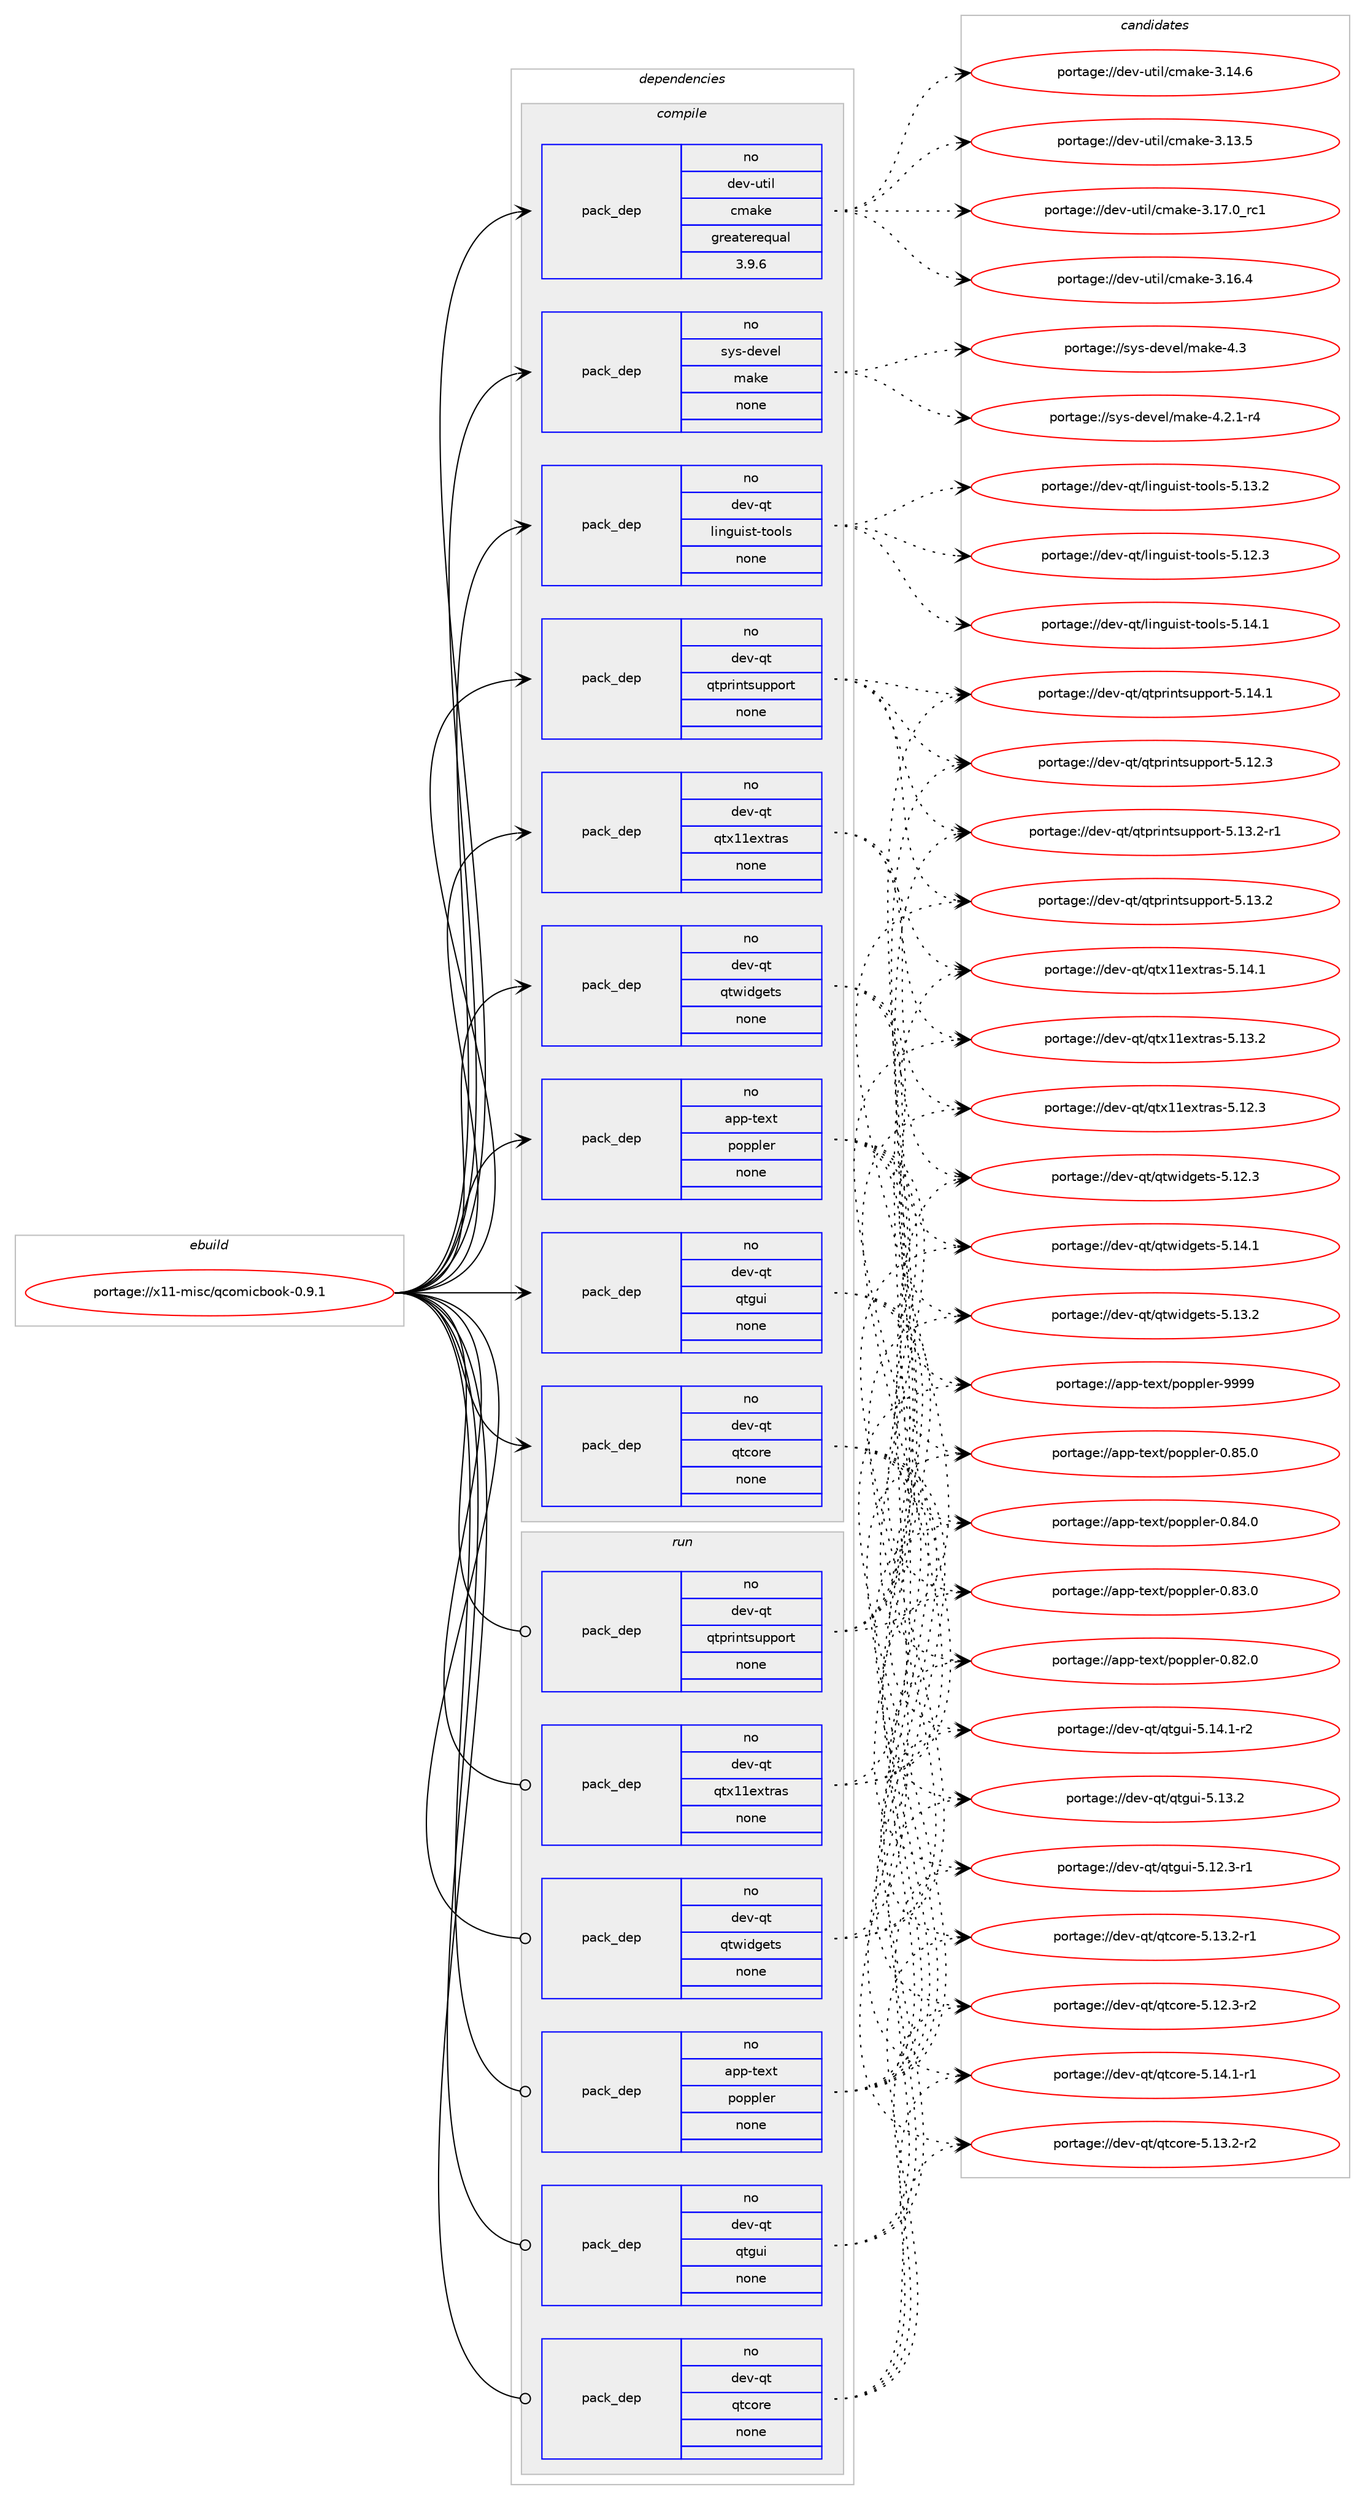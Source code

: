 digraph prolog {

# *************
# Graph options
# *************

newrank=true;
concentrate=true;
compound=true;
graph [rankdir=LR,fontname=Helvetica,fontsize=10,ranksep=1.5];#, ranksep=2.5, nodesep=0.2];
edge  [arrowhead=vee];
node  [fontname=Helvetica,fontsize=10];

# **********
# The ebuild
# **********

subgraph cluster_leftcol {
color=gray;
rank=same;
label=<<i>ebuild</i>>;
id [label="portage://x11-misc/qcomicbook-0.9.1", color=red, width=4, href="../x11-misc/qcomicbook-0.9.1.svg"];
}

# ****************
# The dependencies
# ****************

subgraph cluster_midcol {
color=gray;
label=<<i>dependencies</i>>;
subgraph cluster_compile {
fillcolor="#eeeeee";
style=filled;
label=<<i>compile</i>>;
subgraph pack11106 {
dependency13165 [label=<<TABLE BORDER="0" CELLBORDER="1" CELLSPACING="0" CELLPADDING="4" WIDTH="220"><TR><TD ROWSPAN="6" CELLPADDING="30">pack_dep</TD></TR><TR><TD WIDTH="110">no</TD></TR><TR><TD>app-text</TD></TR><TR><TD>poppler</TD></TR><TR><TD>none</TD></TR><TR><TD></TD></TR></TABLE>>, shape=none, color=blue];
}
id:e -> dependency13165:w [weight=20,style="solid",arrowhead="vee"];
subgraph pack11107 {
dependency13166 [label=<<TABLE BORDER="0" CELLBORDER="1" CELLSPACING="0" CELLPADDING="4" WIDTH="220"><TR><TD ROWSPAN="6" CELLPADDING="30">pack_dep</TD></TR><TR><TD WIDTH="110">no</TD></TR><TR><TD>dev-qt</TD></TR><TR><TD>linguist-tools</TD></TR><TR><TD>none</TD></TR><TR><TD></TD></TR></TABLE>>, shape=none, color=blue];
}
id:e -> dependency13166:w [weight=20,style="solid",arrowhead="vee"];
subgraph pack11108 {
dependency13167 [label=<<TABLE BORDER="0" CELLBORDER="1" CELLSPACING="0" CELLPADDING="4" WIDTH="220"><TR><TD ROWSPAN="6" CELLPADDING="30">pack_dep</TD></TR><TR><TD WIDTH="110">no</TD></TR><TR><TD>dev-qt</TD></TR><TR><TD>qtcore</TD></TR><TR><TD>none</TD></TR><TR><TD></TD></TR></TABLE>>, shape=none, color=blue];
}
id:e -> dependency13167:w [weight=20,style="solid",arrowhead="vee"];
subgraph pack11109 {
dependency13168 [label=<<TABLE BORDER="0" CELLBORDER="1" CELLSPACING="0" CELLPADDING="4" WIDTH="220"><TR><TD ROWSPAN="6" CELLPADDING="30">pack_dep</TD></TR><TR><TD WIDTH="110">no</TD></TR><TR><TD>dev-qt</TD></TR><TR><TD>qtgui</TD></TR><TR><TD>none</TD></TR><TR><TD></TD></TR></TABLE>>, shape=none, color=blue];
}
id:e -> dependency13168:w [weight=20,style="solid",arrowhead="vee"];
subgraph pack11110 {
dependency13169 [label=<<TABLE BORDER="0" CELLBORDER="1" CELLSPACING="0" CELLPADDING="4" WIDTH="220"><TR><TD ROWSPAN="6" CELLPADDING="30">pack_dep</TD></TR><TR><TD WIDTH="110">no</TD></TR><TR><TD>dev-qt</TD></TR><TR><TD>qtprintsupport</TD></TR><TR><TD>none</TD></TR><TR><TD></TD></TR></TABLE>>, shape=none, color=blue];
}
id:e -> dependency13169:w [weight=20,style="solid",arrowhead="vee"];
subgraph pack11111 {
dependency13170 [label=<<TABLE BORDER="0" CELLBORDER="1" CELLSPACING="0" CELLPADDING="4" WIDTH="220"><TR><TD ROWSPAN="6" CELLPADDING="30">pack_dep</TD></TR><TR><TD WIDTH="110">no</TD></TR><TR><TD>dev-qt</TD></TR><TR><TD>qtwidgets</TD></TR><TR><TD>none</TD></TR><TR><TD></TD></TR></TABLE>>, shape=none, color=blue];
}
id:e -> dependency13170:w [weight=20,style="solid",arrowhead="vee"];
subgraph pack11112 {
dependency13171 [label=<<TABLE BORDER="0" CELLBORDER="1" CELLSPACING="0" CELLPADDING="4" WIDTH="220"><TR><TD ROWSPAN="6" CELLPADDING="30">pack_dep</TD></TR><TR><TD WIDTH="110">no</TD></TR><TR><TD>dev-qt</TD></TR><TR><TD>qtx11extras</TD></TR><TR><TD>none</TD></TR><TR><TD></TD></TR></TABLE>>, shape=none, color=blue];
}
id:e -> dependency13171:w [weight=20,style="solid",arrowhead="vee"];
subgraph pack11113 {
dependency13172 [label=<<TABLE BORDER="0" CELLBORDER="1" CELLSPACING="0" CELLPADDING="4" WIDTH="220"><TR><TD ROWSPAN="6" CELLPADDING="30">pack_dep</TD></TR><TR><TD WIDTH="110">no</TD></TR><TR><TD>dev-util</TD></TR><TR><TD>cmake</TD></TR><TR><TD>greaterequal</TD></TR><TR><TD>3.9.6</TD></TR></TABLE>>, shape=none, color=blue];
}
id:e -> dependency13172:w [weight=20,style="solid",arrowhead="vee"];
subgraph pack11114 {
dependency13173 [label=<<TABLE BORDER="0" CELLBORDER="1" CELLSPACING="0" CELLPADDING="4" WIDTH="220"><TR><TD ROWSPAN="6" CELLPADDING="30">pack_dep</TD></TR><TR><TD WIDTH="110">no</TD></TR><TR><TD>sys-devel</TD></TR><TR><TD>make</TD></TR><TR><TD>none</TD></TR><TR><TD></TD></TR></TABLE>>, shape=none, color=blue];
}
id:e -> dependency13173:w [weight=20,style="solid",arrowhead="vee"];
}
subgraph cluster_compileandrun {
fillcolor="#eeeeee";
style=filled;
label=<<i>compile and run</i>>;
}
subgraph cluster_run {
fillcolor="#eeeeee";
style=filled;
label=<<i>run</i>>;
subgraph pack11115 {
dependency13174 [label=<<TABLE BORDER="0" CELLBORDER="1" CELLSPACING="0" CELLPADDING="4" WIDTH="220"><TR><TD ROWSPAN="6" CELLPADDING="30">pack_dep</TD></TR><TR><TD WIDTH="110">no</TD></TR><TR><TD>app-text</TD></TR><TR><TD>poppler</TD></TR><TR><TD>none</TD></TR><TR><TD></TD></TR></TABLE>>, shape=none, color=blue];
}
id:e -> dependency13174:w [weight=20,style="solid",arrowhead="odot"];
subgraph pack11116 {
dependency13175 [label=<<TABLE BORDER="0" CELLBORDER="1" CELLSPACING="0" CELLPADDING="4" WIDTH="220"><TR><TD ROWSPAN="6" CELLPADDING="30">pack_dep</TD></TR><TR><TD WIDTH="110">no</TD></TR><TR><TD>dev-qt</TD></TR><TR><TD>qtcore</TD></TR><TR><TD>none</TD></TR><TR><TD></TD></TR></TABLE>>, shape=none, color=blue];
}
id:e -> dependency13175:w [weight=20,style="solid",arrowhead="odot"];
subgraph pack11117 {
dependency13176 [label=<<TABLE BORDER="0" CELLBORDER="1" CELLSPACING="0" CELLPADDING="4" WIDTH="220"><TR><TD ROWSPAN="6" CELLPADDING="30">pack_dep</TD></TR><TR><TD WIDTH="110">no</TD></TR><TR><TD>dev-qt</TD></TR><TR><TD>qtgui</TD></TR><TR><TD>none</TD></TR><TR><TD></TD></TR></TABLE>>, shape=none, color=blue];
}
id:e -> dependency13176:w [weight=20,style="solid",arrowhead="odot"];
subgraph pack11118 {
dependency13177 [label=<<TABLE BORDER="0" CELLBORDER="1" CELLSPACING="0" CELLPADDING="4" WIDTH="220"><TR><TD ROWSPAN="6" CELLPADDING="30">pack_dep</TD></TR><TR><TD WIDTH="110">no</TD></TR><TR><TD>dev-qt</TD></TR><TR><TD>qtprintsupport</TD></TR><TR><TD>none</TD></TR><TR><TD></TD></TR></TABLE>>, shape=none, color=blue];
}
id:e -> dependency13177:w [weight=20,style="solid",arrowhead="odot"];
subgraph pack11119 {
dependency13178 [label=<<TABLE BORDER="0" CELLBORDER="1" CELLSPACING="0" CELLPADDING="4" WIDTH="220"><TR><TD ROWSPAN="6" CELLPADDING="30">pack_dep</TD></TR><TR><TD WIDTH="110">no</TD></TR><TR><TD>dev-qt</TD></TR><TR><TD>qtwidgets</TD></TR><TR><TD>none</TD></TR><TR><TD></TD></TR></TABLE>>, shape=none, color=blue];
}
id:e -> dependency13178:w [weight=20,style="solid",arrowhead="odot"];
subgraph pack11120 {
dependency13179 [label=<<TABLE BORDER="0" CELLBORDER="1" CELLSPACING="0" CELLPADDING="4" WIDTH="220"><TR><TD ROWSPAN="6" CELLPADDING="30">pack_dep</TD></TR><TR><TD WIDTH="110">no</TD></TR><TR><TD>dev-qt</TD></TR><TR><TD>qtx11extras</TD></TR><TR><TD>none</TD></TR><TR><TD></TD></TR></TABLE>>, shape=none, color=blue];
}
id:e -> dependency13179:w [weight=20,style="solid",arrowhead="odot"];
}
}

# **************
# The candidates
# **************

subgraph cluster_choices {
rank=same;
color=gray;
label=<<i>candidates</i>>;

subgraph choice11106 {
color=black;
nodesep=1;
choice9711211245116101120116471121111121121081011144557575757 [label="portage://app-text/poppler-9999", color=red, width=4,href="../app-text/poppler-9999.svg"];
choice97112112451161011201164711211111211210810111445484656534648 [label="portage://app-text/poppler-0.85.0", color=red, width=4,href="../app-text/poppler-0.85.0.svg"];
choice97112112451161011201164711211111211210810111445484656524648 [label="portage://app-text/poppler-0.84.0", color=red, width=4,href="../app-text/poppler-0.84.0.svg"];
choice97112112451161011201164711211111211210810111445484656514648 [label="portage://app-text/poppler-0.83.0", color=red, width=4,href="../app-text/poppler-0.83.0.svg"];
choice97112112451161011201164711211111211210810111445484656504648 [label="portage://app-text/poppler-0.82.0", color=red, width=4,href="../app-text/poppler-0.82.0.svg"];
dependency13165:e -> choice9711211245116101120116471121111121121081011144557575757:w [style=dotted,weight="100"];
dependency13165:e -> choice97112112451161011201164711211111211210810111445484656534648:w [style=dotted,weight="100"];
dependency13165:e -> choice97112112451161011201164711211111211210810111445484656524648:w [style=dotted,weight="100"];
dependency13165:e -> choice97112112451161011201164711211111211210810111445484656514648:w [style=dotted,weight="100"];
dependency13165:e -> choice97112112451161011201164711211111211210810111445484656504648:w [style=dotted,weight="100"];
}
subgraph choice11107 {
color=black;
nodesep=1;
choice10010111845113116471081051101031171051151164511611111110811545534649524649 [label="portage://dev-qt/linguist-tools-5.14.1", color=red, width=4,href="../dev-qt/linguist-tools-5.14.1.svg"];
choice10010111845113116471081051101031171051151164511611111110811545534649514650 [label="portage://dev-qt/linguist-tools-5.13.2", color=red, width=4,href="../dev-qt/linguist-tools-5.13.2.svg"];
choice10010111845113116471081051101031171051151164511611111110811545534649504651 [label="portage://dev-qt/linguist-tools-5.12.3", color=red, width=4,href="../dev-qt/linguist-tools-5.12.3.svg"];
dependency13166:e -> choice10010111845113116471081051101031171051151164511611111110811545534649524649:w [style=dotted,weight="100"];
dependency13166:e -> choice10010111845113116471081051101031171051151164511611111110811545534649514650:w [style=dotted,weight="100"];
dependency13166:e -> choice10010111845113116471081051101031171051151164511611111110811545534649504651:w [style=dotted,weight="100"];
}
subgraph choice11108 {
color=black;
nodesep=1;
choice100101118451131164711311699111114101455346495246494511449 [label="portage://dev-qt/qtcore-5.14.1-r1", color=red, width=4,href="../dev-qt/qtcore-5.14.1-r1.svg"];
choice100101118451131164711311699111114101455346495146504511450 [label="portage://dev-qt/qtcore-5.13.2-r2", color=red, width=4,href="../dev-qt/qtcore-5.13.2-r2.svg"];
choice100101118451131164711311699111114101455346495146504511449 [label="portage://dev-qt/qtcore-5.13.2-r1", color=red, width=4,href="../dev-qt/qtcore-5.13.2-r1.svg"];
choice100101118451131164711311699111114101455346495046514511450 [label="portage://dev-qt/qtcore-5.12.3-r2", color=red, width=4,href="../dev-qt/qtcore-5.12.3-r2.svg"];
dependency13167:e -> choice100101118451131164711311699111114101455346495246494511449:w [style=dotted,weight="100"];
dependency13167:e -> choice100101118451131164711311699111114101455346495146504511450:w [style=dotted,weight="100"];
dependency13167:e -> choice100101118451131164711311699111114101455346495146504511449:w [style=dotted,weight="100"];
dependency13167:e -> choice100101118451131164711311699111114101455346495046514511450:w [style=dotted,weight="100"];
}
subgraph choice11109 {
color=black;
nodesep=1;
choice1001011184511311647113116103117105455346495246494511450 [label="portage://dev-qt/qtgui-5.14.1-r2", color=red, width=4,href="../dev-qt/qtgui-5.14.1-r2.svg"];
choice100101118451131164711311610311710545534649514650 [label="portage://dev-qt/qtgui-5.13.2", color=red, width=4,href="../dev-qt/qtgui-5.13.2.svg"];
choice1001011184511311647113116103117105455346495046514511449 [label="portage://dev-qt/qtgui-5.12.3-r1", color=red, width=4,href="../dev-qt/qtgui-5.12.3-r1.svg"];
dependency13168:e -> choice1001011184511311647113116103117105455346495246494511450:w [style=dotted,weight="100"];
dependency13168:e -> choice100101118451131164711311610311710545534649514650:w [style=dotted,weight="100"];
dependency13168:e -> choice1001011184511311647113116103117105455346495046514511449:w [style=dotted,weight="100"];
}
subgraph choice11110 {
color=black;
nodesep=1;
choice100101118451131164711311611211410511011611511711211211111411645534649524649 [label="portage://dev-qt/qtprintsupport-5.14.1", color=red, width=4,href="../dev-qt/qtprintsupport-5.14.1.svg"];
choice1001011184511311647113116112114105110116115117112112111114116455346495146504511449 [label="portage://dev-qt/qtprintsupport-5.13.2-r1", color=red, width=4,href="../dev-qt/qtprintsupport-5.13.2-r1.svg"];
choice100101118451131164711311611211410511011611511711211211111411645534649514650 [label="portage://dev-qt/qtprintsupport-5.13.2", color=red, width=4,href="../dev-qt/qtprintsupport-5.13.2.svg"];
choice100101118451131164711311611211410511011611511711211211111411645534649504651 [label="portage://dev-qt/qtprintsupport-5.12.3", color=red, width=4,href="../dev-qt/qtprintsupport-5.12.3.svg"];
dependency13169:e -> choice100101118451131164711311611211410511011611511711211211111411645534649524649:w [style=dotted,weight="100"];
dependency13169:e -> choice1001011184511311647113116112114105110116115117112112111114116455346495146504511449:w [style=dotted,weight="100"];
dependency13169:e -> choice100101118451131164711311611211410511011611511711211211111411645534649514650:w [style=dotted,weight="100"];
dependency13169:e -> choice100101118451131164711311611211410511011611511711211211111411645534649504651:w [style=dotted,weight="100"];
}
subgraph choice11111 {
color=black;
nodesep=1;
choice100101118451131164711311611910510010310111611545534649524649 [label="portage://dev-qt/qtwidgets-5.14.1", color=red, width=4,href="../dev-qt/qtwidgets-5.14.1.svg"];
choice100101118451131164711311611910510010310111611545534649514650 [label="portage://dev-qt/qtwidgets-5.13.2", color=red, width=4,href="../dev-qt/qtwidgets-5.13.2.svg"];
choice100101118451131164711311611910510010310111611545534649504651 [label="portage://dev-qt/qtwidgets-5.12.3", color=red, width=4,href="../dev-qt/qtwidgets-5.12.3.svg"];
dependency13170:e -> choice100101118451131164711311611910510010310111611545534649524649:w [style=dotted,weight="100"];
dependency13170:e -> choice100101118451131164711311611910510010310111611545534649514650:w [style=dotted,weight="100"];
dependency13170:e -> choice100101118451131164711311611910510010310111611545534649504651:w [style=dotted,weight="100"];
}
subgraph choice11112 {
color=black;
nodesep=1;
choice100101118451131164711311612049491011201161149711545534649524649 [label="portage://dev-qt/qtx11extras-5.14.1", color=red, width=4,href="../dev-qt/qtx11extras-5.14.1.svg"];
choice100101118451131164711311612049491011201161149711545534649514650 [label="portage://dev-qt/qtx11extras-5.13.2", color=red, width=4,href="../dev-qt/qtx11extras-5.13.2.svg"];
choice100101118451131164711311612049491011201161149711545534649504651 [label="portage://dev-qt/qtx11extras-5.12.3", color=red, width=4,href="../dev-qt/qtx11extras-5.12.3.svg"];
dependency13171:e -> choice100101118451131164711311612049491011201161149711545534649524649:w [style=dotted,weight="100"];
dependency13171:e -> choice100101118451131164711311612049491011201161149711545534649514650:w [style=dotted,weight="100"];
dependency13171:e -> choice100101118451131164711311612049491011201161149711545534649504651:w [style=dotted,weight="100"];
}
subgraph choice11113 {
color=black;
nodesep=1;
choice1001011184511711610510847991099710710145514649554648951149949 [label="portage://dev-util/cmake-3.17.0_rc1", color=red, width=4,href="../dev-util/cmake-3.17.0_rc1.svg"];
choice1001011184511711610510847991099710710145514649544652 [label="portage://dev-util/cmake-3.16.4", color=red, width=4,href="../dev-util/cmake-3.16.4.svg"];
choice1001011184511711610510847991099710710145514649524654 [label="portage://dev-util/cmake-3.14.6", color=red, width=4,href="../dev-util/cmake-3.14.6.svg"];
choice1001011184511711610510847991099710710145514649514653 [label="portage://dev-util/cmake-3.13.5", color=red, width=4,href="../dev-util/cmake-3.13.5.svg"];
dependency13172:e -> choice1001011184511711610510847991099710710145514649554648951149949:w [style=dotted,weight="100"];
dependency13172:e -> choice1001011184511711610510847991099710710145514649544652:w [style=dotted,weight="100"];
dependency13172:e -> choice1001011184511711610510847991099710710145514649524654:w [style=dotted,weight="100"];
dependency13172:e -> choice1001011184511711610510847991099710710145514649514653:w [style=dotted,weight="100"];
}
subgraph choice11114 {
color=black;
nodesep=1;
choice11512111545100101118101108471099710710145524651 [label="portage://sys-devel/make-4.3", color=red, width=4,href="../sys-devel/make-4.3.svg"];
choice1151211154510010111810110847109971071014552465046494511452 [label="portage://sys-devel/make-4.2.1-r4", color=red, width=4,href="../sys-devel/make-4.2.1-r4.svg"];
dependency13173:e -> choice11512111545100101118101108471099710710145524651:w [style=dotted,weight="100"];
dependency13173:e -> choice1151211154510010111810110847109971071014552465046494511452:w [style=dotted,weight="100"];
}
subgraph choice11115 {
color=black;
nodesep=1;
choice9711211245116101120116471121111121121081011144557575757 [label="portage://app-text/poppler-9999", color=red, width=4,href="../app-text/poppler-9999.svg"];
choice97112112451161011201164711211111211210810111445484656534648 [label="portage://app-text/poppler-0.85.0", color=red, width=4,href="../app-text/poppler-0.85.0.svg"];
choice97112112451161011201164711211111211210810111445484656524648 [label="portage://app-text/poppler-0.84.0", color=red, width=4,href="../app-text/poppler-0.84.0.svg"];
choice97112112451161011201164711211111211210810111445484656514648 [label="portage://app-text/poppler-0.83.0", color=red, width=4,href="../app-text/poppler-0.83.0.svg"];
choice97112112451161011201164711211111211210810111445484656504648 [label="portage://app-text/poppler-0.82.0", color=red, width=4,href="../app-text/poppler-0.82.0.svg"];
dependency13174:e -> choice9711211245116101120116471121111121121081011144557575757:w [style=dotted,weight="100"];
dependency13174:e -> choice97112112451161011201164711211111211210810111445484656534648:w [style=dotted,weight="100"];
dependency13174:e -> choice97112112451161011201164711211111211210810111445484656524648:w [style=dotted,weight="100"];
dependency13174:e -> choice97112112451161011201164711211111211210810111445484656514648:w [style=dotted,weight="100"];
dependency13174:e -> choice97112112451161011201164711211111211210810111445484656504648:w [style=dotted,weight="100"];
}
subgraph choice11116 {
color=black;
nodesep=1;
choice100101118451131164711311699111114101455346495246494511449 [label="portage://dev-qt/qtcore-5.14.1-r1", color=red, width=4,href="../dev-qt/qtcore-5.14.1-r1.svg"];
choice100101118451131164711311699111114101455346495146504511450 [label="portage://dev-qt/qtcore-5.13.2-r2", color=red, width=4,href="../dev-qt/qtcore-5.13.2-r2.svg"];
choice100101118451131164711311699111114101455346495146504511449 [label="portage://dev-qt/qtcore-5.13.2-r1", color=red, width=4,href="../dev-qt/qtcore-5.13.2-r1.svg"];
choice100101118451131164711311699111114101455346495046514511450 [label="portage://dev-qt/qtcore-5.12.3-r2", color=red, width=4,href="../dev-qt/qtcore-5.12.3-r2.svg"];
dependency13175:e -> choice100101118451131164711311699111114101455346495246494511449:w [style=dotted,weight="100"];
dependency13175:e -> choice100101118451131164711311699111114101455346495146504511450:w [style=dotted,weight="100"];
dependency13175:e -> choice100101118451131164711311699111114101455346495146504511449:w [style=dotted,weight="100"];
dependency13175:e -> choice100101118451131164711311699111114101455346495046514511450:w [style=dotted,weight="100"];
}
subgraph choice11117 {
color=black;
nodesep=1;
choice1001011184511311647113116103117105455346495246494511450 [label="portage://dev-qt/qtgui-5.14.1-r2", color=red, width=4,href="../dev-qt/qtgui-5.14.1-r2.svg"];
choice100101118451131164711311610311710545534649514650 [label="portage://dev-qt/qtgui-5.13.2", color=red, width=4,href="../dev-qt/qtgui-5.13.2.svg"];
choice1001011184511311647113116103117105455346495046514511449 [label="portage://dev-qt/qtgui-5.12.3-r1", color=red, width=4,href="../dev-qt/qtgui-5.12.3-r1.svg"];
dependency13176:e -> choice1001011184511311647113116103117105455346495246494511450:w [style=dotted,weight="100"];
dependency13176:e -> choice100101118451131164711311610311710545534649514650:w [style=dotted,weight="100"];
dependency13176:e -> choice1001011184511311647113116103117105455346495046514511449:w [style=dotted,weight="100"];
}
subgraph choice11118 {
color=black;
nodesep=1;
choice100101118451131164711311611211410511011611511711211211111411645534649524649 [label="portage://dev-qt/qtprintsupport-5.14.1", color=red, width=4,href="../dev-qt/qtprintsupport-5.14.1.svg"];
choice1001011184511311647113116112114105110116115117112112111114116455346495146504511449 [label="portage://dev-qt/qtprintsupport-5.13.2-r1", color=red, width=4,href="../dev-qt/qtprintsupport-5.13.2-r1.svg"];
choice100101118451131164711311611211410511011611511711211211111411645534649514650 [label="portage://dev-qt/qtprintsupport-5.13.2", color=red, width=4,href="../dev-qt/qtprintsupport-5.13.2.svg"];
choice100101118451131164711311611211410511011611511711211211111411645534649504651 [label="portage://dev-qt/qtprintsupport-5.12.3", color=red, width=4,href="../dev-qt/qtprintsupport-5.12.3.svg"];
dependency13177:e -> choice100101118451131164711311611211410511011611511711211211111411645534649524649:w [style=dotted,weight="100"];
dependency13177:e -> choice1001011184511311647113116112114105110116115117112112111114116455346495146504511449:w [style=dotted,weight="100"];
dependency13177:e -> choice100101118451131164711311611211410511011611511711211211111411645534649514650:w [style=dotted,weight="100"];
dependency13177:e -> choice100101118451131164711311611211410511011611511711211211111411645534649504651:w [style=dotted,weight="100"];
}
subgraph choice11119 {
color=black;
nodesep=1;
choice100101118451131164711311611910510010310111611545534649524649 [label="portage://dev-qt/qtwidgets-5.14.1", color=red, width=4,href="../dev-qt/qtwidgets-5.14.1.svg"];
choice100101118451131164711311611910510010310111611545534649514650 [label="portage://dev-qt/qtwidgets-5.13.2", color=red, width=4,href="../dev-qt/qtwidgets-5.13.2.svg"];
choice100101118451131164711311611910510010310111611545534649504651 [label="portage://dev-qt/qtwidgets-5.12.3", color=red, width=4,href="../dev-qt/qtwidgets-5.12.3.svg"];
dependency13178:e -> choice100101118451131164711311611910510010310111611545534649524649:w [style=dotted,weight="100"];
dependency13178:e -> choice100101118451131164711311611910510010310111611545534649514650:w [style=dotted,weight="100"];
dependency13178:e -> choice100101118451131164711311611910510010310111611545534649504651:w [style=dotted,weight="100"];
}
subgraph choice11120 {
color=black;
nodesep=1;
choice100101118451131164711311612049491011201161149711545534649524649 [label="portage://dev-qt/qtx11extras-5.14.1", color=red, width=4,href="../dev-qt/qtx11extras-5.14.1.svg"];
choice100101118451131164711311612049491011201161149711545534649514650 [label="portage://dev-qt/qtx11extras-5.13.2", color=red, width=4,href="../dev-qt/qtx11extras-5.13.2.svg"];
choice100101118451131164711311612049491011201161149711545534649504651 [label="portage://dev-qt/qtx11extras-5.12.3", color=red, width=4,href="../dev-qt/qtx11extras-5.12.3.svg"];
dependency13179:e -> choice100101118451131164711311612049491011201161149711545534649524649:w [style=dotted,weight="100"];
dependency13179:e -> choice100101118451131164711311612049491011201161149711545534649514650:w [style=dotted,weight="100"];
dependency13179:e -> choice100101118451131164711311612049491011201161149711545534649504651:w [style=dotted,weight="100"];
}
}

}

